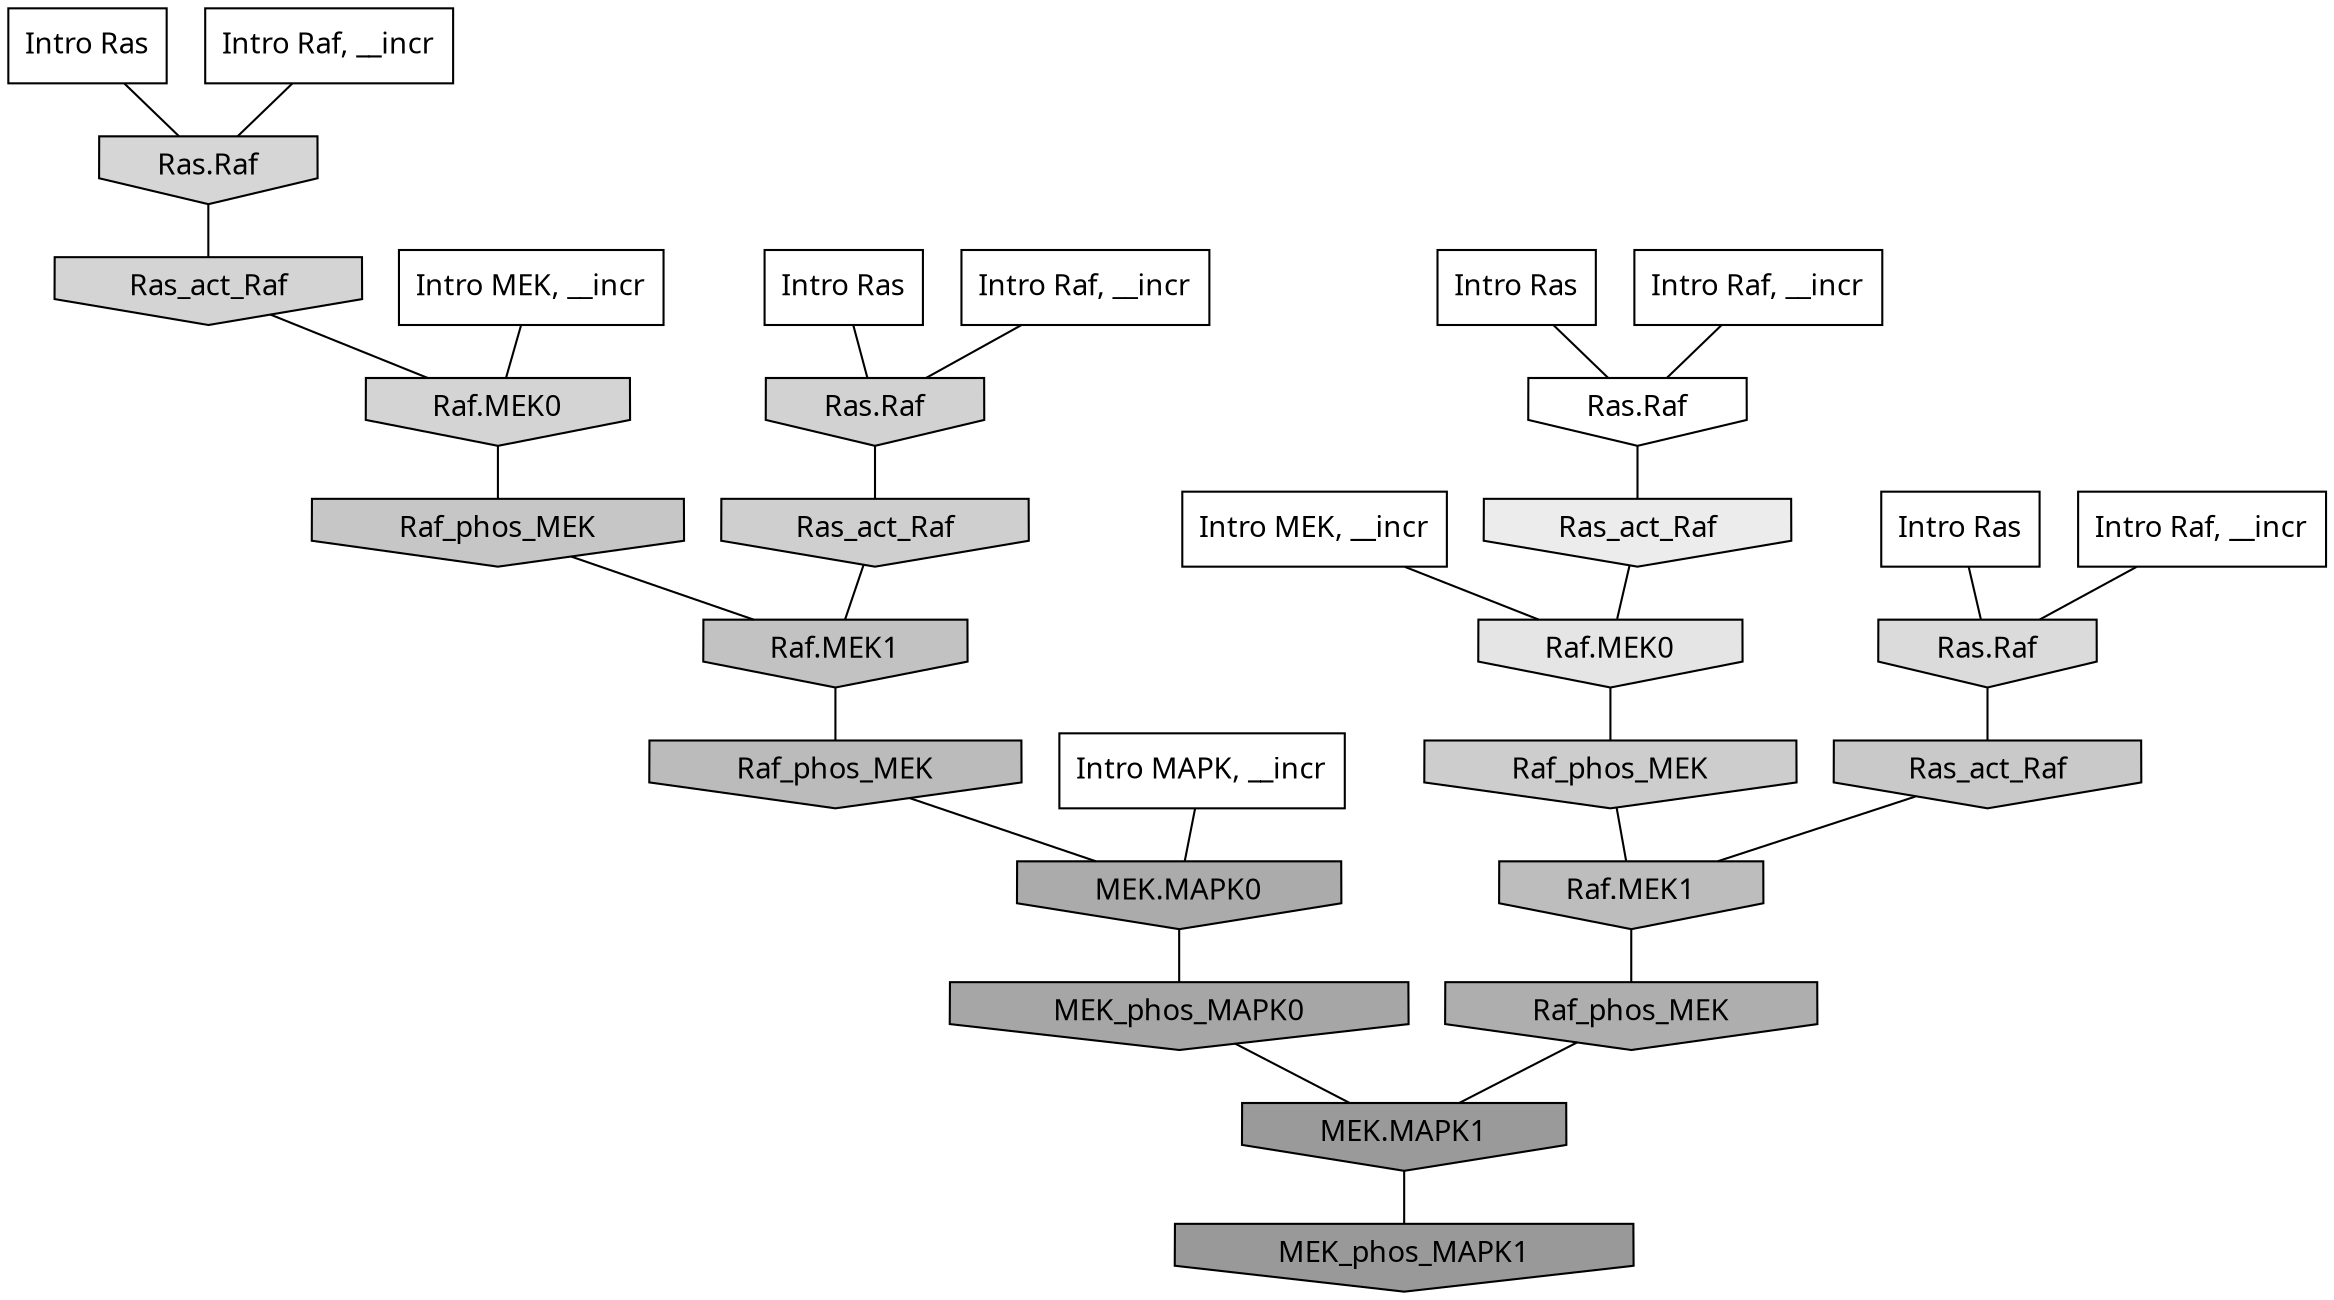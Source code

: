 digraph G{
  rankdir="TB";
  ranksep=0.30;
  node [fontname="CMU Serif"];
  edge [fontname="CMU Serif"];
  
  3 [label="Intro Ras", shape=rectangle, style=filled, fillcolor="0.000 0.000 1.000"]
  
  27 [label="Intro Ras", shape=rectangle, style=filled, fillcolor="0.000 0.000 1.000"]
  
  51 [label="Intro Ras", shape=rectangle, style=filled, fillcolor="0.000 0.000 1.000"]
  
  79 [label="Intro Ras", shape=rectangle, style=filled, fillcolor="0.000 0.000 1.000"]
  
  505 [label="Intro Raf, __incr", shape=rectangle, style=filled, fillcolor="0.000 0.000 1.000"]
  
  600 [label="Intro Raf, __incr", shape=rectangle, style=filled, fillcolor="0.000 0.000 1.000"]
  
  748 [label="Intro Raf, __incr", shape=rectangle, style=filled, fillcolor="0.000 0.000 1.000"]
  
  750 [label="Intro Raf, __incr", shape=rectangle, style=filled, fillcolor="0.000 0.000 1.000"]
  
  1255 [label="Intro MEK, __incr", shape=rectangle, style=filled, fillcolor="0.000 0.000 1.000"]
  
  1290 [label="Intro MEK, __incr", shape=rectangle, style=filled, fillcolor="0.000 0.000 1.000"]
  
  2243 [label="Intro MAPK, __incr", shape=rectangle, style=filled, fillcolor="0.000 0.000 1.000"]
  
  3296 [label="Ras.Raf", shape=invhouse, style=filled, fillcolor="0.000 0.000 1.000"]
  
  3826 [label="Ras_act_Raf", shape=invhouse, style=filled, fillcolor="0.000 0.000 0.923"]
  
  4147 [label="Raf.MEK0", shape=invhouse, style=filled, fillcolor="0.000 0.000 0.898"]
  
  4655 [label="Ras.Raf", shape=invhouse, style=filled, fillcolor="0.000 0.000 0.857"]
  
  4907 [label="Ras.Raf", shape=invhouse, style=filled, fillcolor="0.000 0.000 0.838"]
  
  5018 [label="Ras_act_Raf", shape=invhouse, style=filled, fillcolor="0.000 0.000 0.830"]
  
  5021 [label="Raf.MEK0", shape=invhouse, style=filled, fillcolor="0.000 0.000 0.830"]
  
  5111 [label="Ras.Raf", shape=invhouse, style=filled, fillcolor="0.000 0.000 0.823"]
  
  5278 [label="Ras_act_Raf", shape=invhouse, style=filled, fillcolor="0.000 0.000 0.811"]
  
  5441 [label="Raf_phos_MEK", shape=invhouse, style=filled, fillcolor="0.000 0.000 0.801"]
  
  5640 [label="Ras_act_Raf", shape=invhouse, style=filled, fillcolor="0.000 0.000 0.786"]
  
  5810 [label="Raf_phos_MEK", shape=invhouse, style=filled, fillcolor="0.000 0.000 0.776"]
  
  6037 [label="Raf.MEK1", shape=invhouse, style=filled, fillcolor="0.000 0.000 0.761"]
  
  6440 [label="Raf.MEK1", shape=invhouse, style=filled, fillcolor="0.000 0.000 0.739"]
  
  6592 [label="Raf_phos_MEK", shape=invhouse, style=filled, fillcolor="0.000 0.000 0.732"]
  
  7879 [label="Raf_phos_MEK", shape=invhouse, style=filled, fillcolor="0.000 0.000 0.680"]
  
  8173 [label="MEK.MAPK0", shape=invhouse, style=filled, fillcolor="0.000 0.000 0.670"]
  
  8685 [label="MEK_phos_MAPK0", shape=invhouse, style=filled, fillcolor="0.000 0.000 0.652"]
  
  10413 [label="MEK.MAPK1", shape=invhouse, style=filled, fillcolor="0.000 0.000 0.602"]
  
  10493 [label="MEK_phos_MAPK1", shape=invhouse, style=filled, fillcolor="0.000 0.000 0.600"]
  
  
  10413 -> 10493 [dir=none, color="0.000 0.000 0.000"] 
  8685 -> 10413 [dir=none, color="0.000 0.000 0.000"] 
  8173 -> 8685 [dir=none, color="0.000 0.000 0.000"] 
  7879 -> 10413 [dir=none, color="0.000 0.000 0.000"] 
  6592 -> 8173 [dir=none, color="0.000 0.000 0.000"] 
  6440 -> 7879 [dir=none, color="0.000 0.000 0.000"] 
  6037 -> 6592 [dir=none, color="0.000 0.000 0.000"] 
  5810 -> 6037 [dir=none, color="0.000 0.000 0.000"] 
  5640 -> 6440 [dir=none, color="0.000 0.000 0.000"] 
  5441 -> 6440 [dir=none, color="0.000 0.000 0.000"] 
  5278 -> 6037 [dir=none, color="0.000 0.000 0.000"] 
  5111 -> 5278 [dir=none, color="0.000 0.000 0.000"] 
  5021 -> 5810 [dir=none, color="0.000 0.000 0.000"] 
  5018 -> 5021 [dir=none, color="0.000 0.000 0.000"] 
  4907 -> 5018 [dir=none, color="0.000 0.000 0.000"] 
  4655 -> 5640 [dir=none, color="0.000 0.000 0.000"] 
  4147 -> 5441 [dir=none, color="0.000 0.000 0.000"] 
  3826 -> 4147 [dir=none, color="0.000 0.000 0.000"] 
  3296 -> 3826 [dir=none, color="0.000 0.000 0.000"] 
  2243 -> 8173 [dir=none, color="0.000 0.000 0.000"] 
  1290 -> 5021 [dir=none, color="0.000 0.000 0.000"] 
  1255 -> 4147 [dir=none, color="0.000 0.000 0.000"] 
  750 -> 5111 [dir=none, color="0.000 0.000 0.000"] 
  748 -> 4655 [dir=none, color="0.000 0.000 0.000"] 
  600 -> 4907 [dir=none, color="0.000 0.000 0.000"] 
  505 -> 3296 [dir=none, color="0.000 0.000 0.000"] 
  79 -> 3296 [dir=none, color="0.000 0.000 0.000"] 
  51 -> 4655 [dir=none, color="0.000 0.000 0.000"] 
  27 -> 5111 [dir=none, color="0.000 0.000 0.000"] 
  3 -> 4907 [dir=none, color="0.000 0.000 0.000"] 
  
  }
